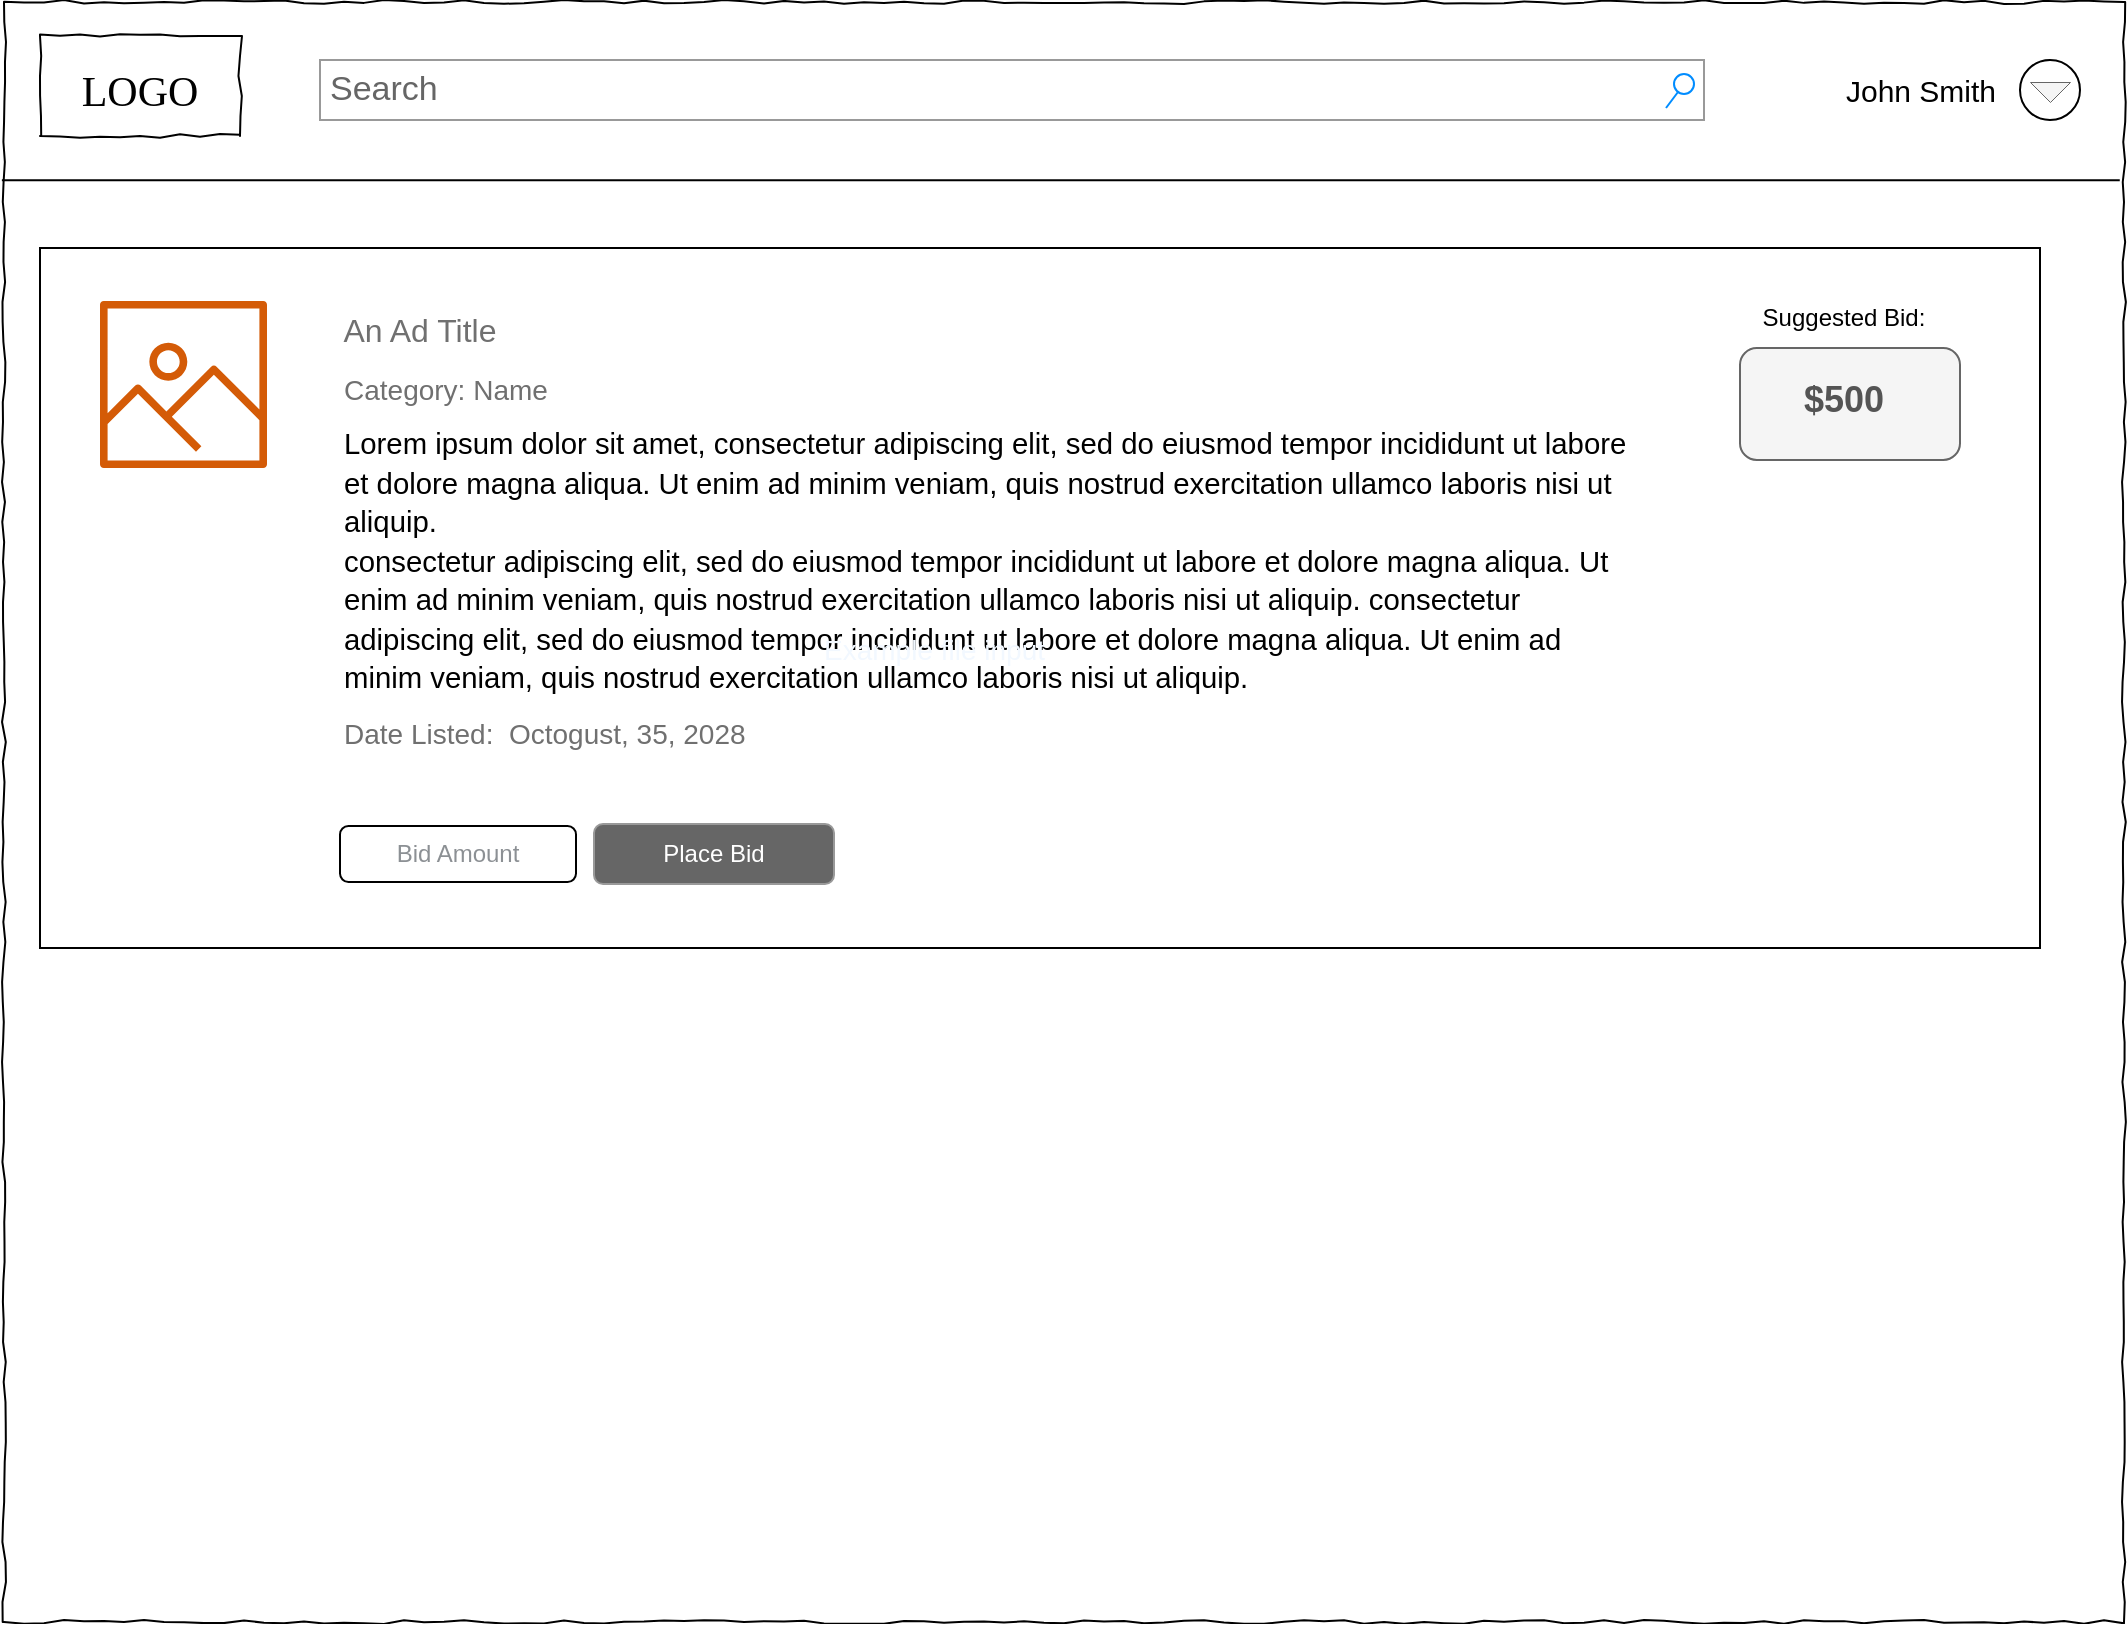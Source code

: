 <mxfile version="16.4.7" type="google"><diagram name="Page-1" id="03018318-947c-dd8e-b7a3-06fadd420f32"><mxGraphModel dx="830" dy="535" grid="1" gridSize="10" guides="1" tooltips="1" connect="1" arrows="1" fold="1" page="1" pageScale="1" pageWidth="1100" pageHeight="850" background="none" math="0" shadow="0"><root><mxCell id="0"/><mxCell id="1" parent="0"/><mxCell id="6yxzjtZSRhUoYnEGuESw-33" value="" style="whiteSpace=wrap;html=1;rounded=0;shadow=0;labelBackgroundColor=none;strokeColor=#000000;strokeWidth=1;fillColor=none;fontFamily=Verdana;fontSize=12;fontColor=#000000;align=center;comic=1;" parent="1" vertex="1"><mxGeometry x="22" y="17" width="1060" height="810" as="geometry"/></mxCell><mxCell id="677b7b8949515195-2" value="&lt;font style=&quot;font-size: 21px&quot;&gt;LOGO&lt;/font&gt;" style="whiteSpace=wrap;html=1;rounded=0;shadow=0;labelBackgroundColor=none;strokeWidth=1;fontFamily=Verdana;fontSize=28;align=center;comic=1;" parent="1" vertex="1"><mxGeometry x="40" y="34" width="100" height="50" as="geometry"/></mxCell><mxCell id="sVCiPUNQB4Ot60Vt3cN0-1" value="&lt;span style=&quot;font-weight: normal ; font-size: 15px&quot;&gt;&lt;font style=&quot;font-size: 15px&quot;&gt;John Smith&lt;/font&gt;&lt;/span&gt;" style="text;strokeColor=none;fillColor=none;html=1;fontSize=15;fontStyle=1;verticalAlign=middle;align=center;" parent="1" vertex="1"><mxGeometry x="930" y="41" width="100" height="40" as="geometry"/></mxCell><mxCell id="FtXnI2baIUiHF3GOPH4V-1" value="" style="ellipse;whiteSpace=wrap;html=1;aspect=fixed;" parent="1" vertex="1"><mxGeometry x="1030" y="46" width="30" height="30" as="geometry"/></mxCell><mxCell id="FtXnI2baIUiHF3GOPH4V-6" value="" style="triangle;whiteSpace=wrap;html=1;rotation=90;strokeWidth=0.5;fillColor=#f5f5f5;strokeColor=#666666;fontColor=#333333;" parent="1" vertex="1"><mxGeometry x="1040" y="52" width="10" height="20" as="geometry"/></mxCell><mxCell id="XHk404ou09UELbXKtLma-7" value="Search" style="strokeWidth=1;shadow=0;dashed=0;align=center;html=1;shape=mxgraph.mockup.forms.searchBox;strokeColor=#999999;mainText=;strokeColor2=#008cff;fontColor=#666666;fontSize=17;align=left;spacingLeft=3;" parent="1" vertex="1"><mxGeometry x="180" y="46" width="692" height="30" as="geometry"/></mxCell><mxCell id="XHk404ou09UELbXKtLma-11" value="" style="endArrow=none;html=1;rounded=0;fontSize=16;exitX=-0.001;exitY=0.11;exitDx=0;exitDy=0;exitPerimeter=0;entryX=0.998;entryY=0.11;entryDx=0;entryDy=0;entryPerimeter=0;" parent="1" source="6yxzjtZSRhUoYnEGuESw-33" target="6yxzjtZSRhUoYnEGuESw-33" edge="1"><mxGeometry width="50" height="50" relative="1" as="geometry"><mxPoint x="550" y="310" as="sourcePoint"/><mxPoint x="600" y="260" as="targetPoint"/></mxGeometry></mxCell><mxCell id="XHk404ou09UELbXKtLma-24" value="" style="rounded=0;whiteSpace=wrap;html=1;fontSize=16;fontColor=#A1A1A1;" parent="1" vertex="1"><mxGeometry x="40" y="140" width="1000" height="350" as="geometry"/></mxCell><mxCell id="XHk404ou09UELbXKtLma-25" value="" style="sketch=0;outlineConnect=0;fontColor=#232F3E;gradientColor=none;fillColor=#D45B07;strokeColor=none;dashed=0;verticalLabelPosition=bottom;verticalAlign=top;align=center;html=1;fontSize=12;fontStyle=0;aspect=fixed;pointerEvents=1;shape=mxgraph.aws4.container_registry_image;" parent="1" vertex="1"><mxGeometry x="70" y="166.5" width="83.5" height="83.5" as="geometry"/></mxCell><mxCell id="XHk404ou09UELbXKtLma-26" value="An Ad Title" style="text;html=1;strokeColor=none;fillColor=none;align=center;verticalAlign=middle;whiteSpace=wrap;rounded=0;fontSize=16;fontColor=#707070;" parent="1" vertex="1"><mxGeometry x="160" y="166" width="140" height="30" as="geometry"/></mxCell><mxCell id="XHk404ou09UELbXKtLma-27" value="&lt;span id=&quot;docs-internal-guid-913aef50-7fff-f9ce-1a9f-2264dd4bd216&quot; style=&quot;color: rgb(0 , 0 , 0)&quot;&gt;&lt;span style=&quot;font-size: 11pt ; font-family: &amp;#34;arial&amp;#34; ; vertical-align: baseline&quot;&gt;Lorem ipsum dolor sit amet, consectetur adipiscing elit, sed do eiusmod tempor incididunt ut labore et dolore magna aliqua. Ut enim ad minim veniam, quis nostrud exercitation ullamco laboris nisi ut aliquip.&amp;nbsp;&lt;br&gt;consectetur adipiscing elit, sed do eiusmod tempor incididunt ut labore et dolore magna aliqua. Ut enim ad minim veniam, quis nostrud exercitation ullamco laboris nisi ut aliquip.&amp;nbsp;consectetur adipiscing elit, sed do eiusmod tempor incididunt ut labore et dolore magna aliqua. Ut enim ad minim veniam, quis nostrud exercitation ullamco laboris nisi ut aliquip.&lt;br&gt;&lt;/span&gt;&lt;/span&gt;" style="text;html=1;strokeColor=none;fillColor=none;align=left;verticalAlign=middle;whiteSpace=wrap;rounded=0;fontSize=16;fontColor=#707070;" parent="1" vertex="1"><mxGeometry x="190" y="281" width="650" height="30" as="geometry"/></mxCell><mxCell id="XHk404ou09UELbXKtLma-28" value="Date Listed: &amp;nbsp;Octogust, 35, 2028" style="text;html=1;strokeColor=none;fillColor=none;align=left;verticalAlign=middle;whiteSpace=wrap;rounded=0;fontFamily=Helvetica;fontSize=14;fontColor=#707070;" parent="1" vertex="1"><mxGeometry x="190" y="368" width="300" height="30" as="geometry"/></mxCell><mxCell id="qQvJikIIrmrQbXGqve4g-4" value="" style="edgeStyle=orthogonalEdgeStyle;rounded=0;orthogonalLoop=1;jettySize=auto;html=1;" parent="1" edge="1"><mxGeometry relative="1" as="geometry"><mxPoint x="358" y="515" as="targetPoint"/></mxGeometry></mxCell><mxCell id="qQvJikIIrmrQbXGqve4g-5" value="" style="shape=image;html=1;verticalAlign=top;verticalLabelPosition=bottom;labelBackgroundColor=#ffffff;imageAspect=0;aspect=fixed;image=https://cdn4.iconfinder.com/data/icons/evil-icons-user-interface/64/picture-128.png" parent="1" vertex="1"><mxGeometry x="70" y="255" width="28" height="28" as="geometry"/></mxCell><mxCell id="qQvJikIIrmrQbXGqve4g-8" value="" style="shape=image;html=1;verticalAlign=top;verticalLabelPosition=bottom;labelBackgroundColor=#ffffff;imageAspect=0;aspect=fixed;image=https://cdn4.iconfinder.com/data/icons/evil-icons-user-interface/64/picture-128.png" parent="1" vertex="1"><mxGeometry x="98" y="255" width="28" height="28" as="geometry"/></mxCell><mxCell id="qQvJikIIrmrQbXGqve4g-9" value="" style="shape=image;html=1;verticalAlign=top;verticalLabelPosition=bottom;labelBackgroundColor=#ffffff;imageAspect=0;aspect=fixed;image=https://cdn4.iconfinder.com/data/icons/evil-icons-user-interface/64/picture-128.png" parent="1" vertex="1"><mxGeometry x="125.5" y="255" width="28" height="28" as="geometry"/></mxCell><mxCell id="qQvJikIIrmrQbXGqve4g-10" value="" style="rounded=1;whiteSpace=wrap;html=1;fillColor=#f5f5f5;strokeColor=#666666;fontColor=#333333;" parent="1" vertex="1"><mxGeometry x="890" y="190" width="110" height="56" as="geometry"/></mxCell><mxCell id="XHk404ou09UELbXKtLma-29" value="&lt;b&gt;&lt;font color=&quot;#545454&quot;&gt;&lt;font style=&quot;font-size: 18px&quot;&gt;$500&lt;/font&gt;&lt;/font&gt;&lt;/b&gt;" style="text;html=1;strokeColor=none;fillColor=none;align=center;verticalAlign=middle;whiteSpace=wrap;rounded=0;fontFamily=Helvetica;fontSize=14;fontColor=#707070;" parent="1" vertex="1"><mxGeometry x="892" y="196" width="100" height="40" as="geometry"/></mxCell><mxCell id="qQvJikIIrmrQbXGqve4g-11" value="Suggested Bid:" style="text;html=1;strokeColor=none;fillColor=none;align=center;verticalAlign=middle;whiteSpace=wrap;rounded=0;" parent="1" vertex="1"><mxGeometry x="897" y="160" width="90" height="30" as="geometry"/></mxCell><mxCell id="qQvJikIIrmrQbXGqve4g-13" value="Example file input" style="fillColor=none;strokeColor=none;align=left;fontSize=14;fontColor=#F2F8FF;" parent="1" vertex="1"><mxGeometry x="430" y="320" width="150" height="40" as="geometry"/></mxCell><mxCell id="qQvJikIIrmrQbXGqve4g-18" value="Bid Amount" style="rounded=1;whiteSpace=wrap;html=1;fontColor=#8C9094;" parent="1" vertex="1"><mxGeometry x="190" y="429" width="118" height="28" as="geometry"/></mxCell><mxCell id="qQvJikIIrmrQbXGqve4g-12" value="Place Bid" style="rounded=1;html=1;shadow=0;dashed=0;whiteSpace=wrap;fontSize=12;fillColor=#666666;align=center;strokeColor=#999999;fontColor=#ffffff;" parent="1" vertex="1"><mxGeometry x="317" y="428" width="120" height="30" as="geometry"/></mxCell><mxCell id="LBZsipNGeefXcEgdOYVw-1" value="Category: Name" style="text;html=1;strokeColor=none;fillColor=none;align=left;verticalAlign=middle;whiteSpace=wrap;rounded=0;fontFamily=Helvetica;fontSize=14;fontColor=#707070;" vertex="1" parent="1"><mxGeometry x="190" y="196" width="300" height="30" as="geometry"/></mxCell></root></mxGraphModel></diagram></mxfile>